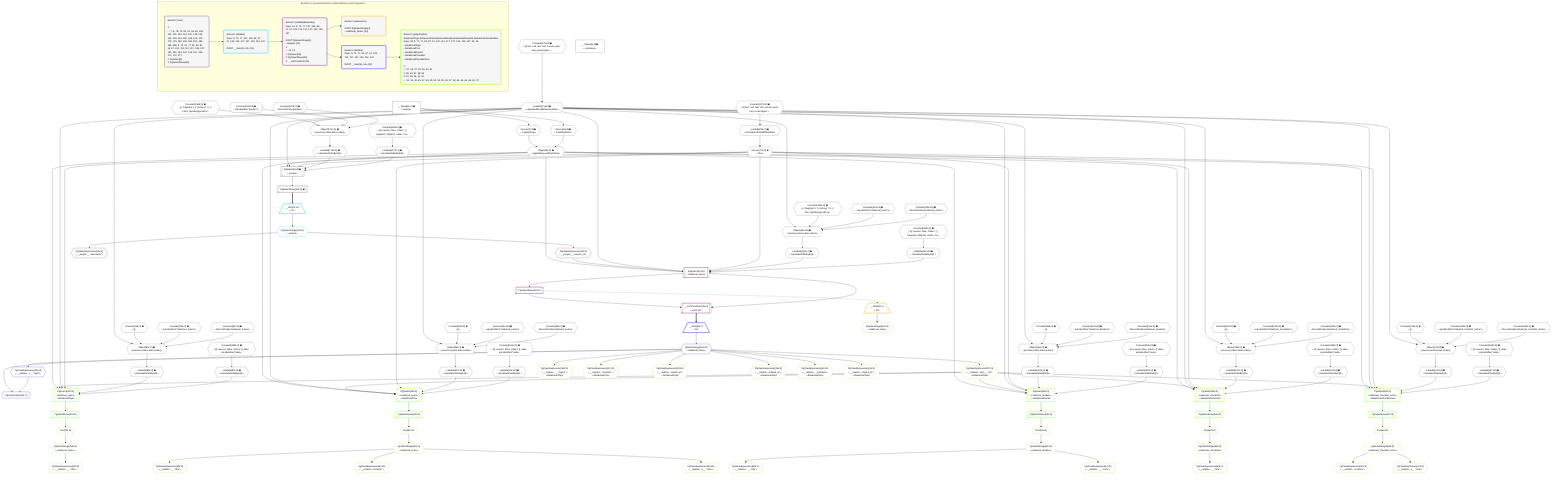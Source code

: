 %%{init: {'themeVariables': { 'fontSize': '12px'}}}%%
graph TD
    classDef path fill:#eee,stroke:#000,color:#000
    classDef plan fill:#fff,stroke-width:1px,color:#000
    classDef itemplan fill:#fff,stroke-width:2px,color:#000
    classDef unbatchedplan fill:#dff,stroke-width:1px,color:#000
    classDef sideeffectplan fill:#fcc,stroke-width:2px,color:#000
    classDef bucket fill:#f6f6f6,color:#000,stroke-width:2px,text-align:left


    %% plan dependencies
    PgSelect6[["PgSelect[6∈0] ➊<br />ᐸpeopleᐳ"]]:::plan
    Object9{{"Object[9∈0] ➊<br />ᐸ{pgSettings,withPgClient}ᐳ"}}:::plan
    Lambda73{{"Lambda[73∈0] ➊<br />ᐸcalculateShouldReverseOrderᐳ"}}:::plan
    Access77{{"Access[77∈0] ➊<br />ᐸ76.0ᐳ"}}:::plan
    Lambda172{{"Lambda[172∈0] ➊<br />ᐸcalculateOrderBySQLᐳ"}}:::plan
    Lambda177{{"Lambda[177∈0] ➊<br />ᐸcalculateOrderBySQLᐳ"}}:::plan
    Object9 & Lambda73 & Access77 & Lambda172 & Lambda177 --> PgSelect6
    Object81{{"Object[81∈0] ➊<br />ᐸ{reverse,orders,alias,codec}ᐳ"}}:::plan
    Constant78{{"Constant[78∈0] ➊<br />ᐸ[]ᐳ"}}:::plan
    Constant79{{"Constant[79∈0] ➊<br />ᐸsql.identifier(”relational_topics”)ᐳ"}}:::plan
    Constant80{{"Constant[80∈0] ➊<br />ᐸRecordCodec(relational_topics)ᐳ"}}:::plan
    Lambda73 & Constant78 & Constant79 & Constant80 --> Object81
    Object96{{"Object[96∈0] ➊<br />ᐸ{reverse,orders,alias,codec}ᐳ"}}:::plan
    Constant93{{"Constant[93∈0] ➊<br />ᐸ[]ᐳ"}}:::plan
    Constant94{{"Constant[94∈0] ➊<br />ᐸsql.identifier(”relational_posts”)ᐳ"}}:::plan
    Constant95{{"Constant[95∈0] ➊<br />ᐸRecordCodec(relational_posts)ᐳ"}}:::plan
    Lambda73 & Constant93 & Constant94 & Constant95 --> Object96
    Object111{{"Object[111∈0] ➊<br />ᐸ{reverse,orders,alias,codec}ᐳ"}}:::plan
    Constant108{{"Constant[108∈0] ➊<br />ᐸ[]ᐳ"}}:::plan
    Constant109{{"Constant[109∈0] ➊<br />ᐸsql.identifier(”relational_dividers”)ᐳ"}}:::plan
    Constant110{{"Constant[110∈0] ➊<br />ᐸRecordCodec(relational_dividers)ᐳ"}}:::plan
    Lambda73 & Constant108 & Constant109 & Constant110 --> Object111
    Object126{{"Object[126∈0] ➊<br />ᐸ{reverse,orders,alias,codec}ᐳ"}}:::plan
    Constant123{{"Constant[123∈0] ➊<br />ᐸ[]ᐳ"}}:::plan
    Constant124{{"Constant[124∈0] ➊<br />ᐸsql.identifier(”relational_checklists”)ᐳ"}}:::plan
    Constant125{{"Constant[125∈0] ➊<br />ᐸRecordCodec(relational_checklists)ᐳ"}}:::plan
    Lambda73 & Constant123 & Constant124 & Constant125 --> Object126
    Object141{{"Object[141∈0] ➊<br />ᐸ{reverse,orders,alias,codec}ᐳ"}}:::plan
    Constant138{{"Constant[138∈0] ➊<br />ᐸ[]ᐳ"}}:::plan
    Constant139{{"Constant[139∈0] ➊<br />ᐸsql.identifier(”relational_checklist_items”)ᐳ"}}:::plan
    Constant140{{"Constant[140∈0] ➊<br />ᐸRecordCodec(relational_checklist_items)ᐳ"}}:::plan
    Lambda73 & Constant138 & Constant139 & Constant140 --> Object141
    Object156{{"Object[156∈0] ➊<br />ᐸ{reverse,orders,alias,codec}ᐳ"}}:::plan
    Constant153{{"Constant[153∈0] ➊<br />ᐸ[ { fragment: { n: [Array], f: 0, c: 266, [Symbol(pg-sql2-tyᐳ"}}:::plan
    Constant154{{"Constant[154∈0] ➊<br />ᐸsql.identifier(”relational_items”)ᐳ"}}:::plan
    Constant155{{"Constant[155∈0] ➊<br />ᐸRecordCodec(relational_items)ᐳ"}}:::plan
    Lambda73 & Constant153 & Constant154 & Constant155 --> Object156
    Object171{{"Object[171∈0] ➊<br />ᐸ{reverse,orders,alias,codec}ᐳ"}}:::plan
    Constant168{{"Constant[168∈0] ➊<br />ᐸ[ { fragment: { n: [Array], f: 0, c: 1024, [Symbol(pg-sql2-tᐳ"}}:::plan
    Constant169{{"Constant[169∈0] ➊<br />ᐸsql.identifier(”people”)ᐳ"}}:::plan
    Constant170{{"Constant[170∈0] ➊<br />ᐸRecordCodec(people)ᐳ"}}:::plan
    Lambda73 & Constant168 & Constant169 & Constant170 --> Object171
    Access7{{"Access[7∈0] ➊<br />ᐸ2.pgSettingsᐳ"}}:::plan
    Access8{{"Access[8∈0] ➊<br />ᐸ2.withPgClientᐳ"}}:::plan
    Access7 & Access8 --> Object9
    __Value2["__Value[2∈0] ➊<br />ᐸcontextᐳ"]:::plan
    __Value2 --> Access7
    __Value2 --> Access8
    PgSelectRows10[["PgSelectRows[10∈0] ➊"]]:::plan
    PgSelect6 --> PgSelectRows10
    Constant178{{"Constant[178∈0] ➊<br />ᐸ§{ first: null, last: null, cursorLower: null, cursorUpper: ᐳ"}}:::plan
    Constant178 --> Lambda73
    Lambda76{{"Lambda[76∈0] ➊<br />ᐸcalculateLimitAndOffsetSQLᐳ"}}:::plan
    Constant179{{"Constant[179∈0] ➊<br />ᐸ§{ first: null, last: null, cursorLower: null, cursorUpper: ᐳ"}}:::plan
    Constant179 --> Lambda76
    Lambda76 --> Access77
    Lambda82{{"Lambda[82∈0] ➊<br />ᐸcalculateOrderBySQLᐳ"}}:::plan
    Object81 --> Lambda82
    Lambda87{{"Lambda[87∈0] ➊<br />ᐸcalculateOrderBySQLᐳ"}}:::plan
    Constant180{{"Constant[180∈0] ➊<br />ᐸ§{ reverse: false, orders: [], alias: sql.identifier(”relatiᐳ"}}:::plan
    Constant180 --> Lambda87
    Lambda97{{"Lambda[97∈0] ➊<br />ᐸcalculateOrderBySQLᐳ"}}:::plan
    Object96 --> Lambda97
    Lambda102{{"Lambda[102∈0] ➊<br />ᐸcalculateOrderBySQLᐳ"}}:::plan
    Constant181{{"Constant[181∈0] ➊<br />ᐸ§{ reverse: false, orders: [], alias: sql.identifier(”relatiᐳ"}}:::plan
    Constant181 --> Lambda102
    Lambda112{{"Lambda[112∈0] ➊<br />ᐸcalculateOrderBySQLᐳ"}}:::plan
    Object111 --> Lambda112
    Lambda117{{"Lambda[117∈0] ➊<br />ᐸcalculateOrderBySQLᐳ"}}:::plan
    Constant182{{"Constant[182∈0] ➊<br />ᐸ§{ reverse: false, orders: [], alias: sql.identifier(”relatiᐳ"}}:::plan
    Constant182 --> Lambda117
    Lambda127{{"Lambda[127∈0] ➊<br />ᐸcalculateOrderBySQLᐳ"}}:::plan
    Object126 --> Lambda127
    Lambda132{{"Lambda[132∈0] ➊<br />ᐸcalculateOrderBySQLᐳ"}}:::plan
    Constant183{{"Constant[183∈0] ➊<br />ᐸ§{ reverse: false, orders: [], alias: sql.identifier(”relatiᐳ"}}:::plan
    Constant183 --> Lambda132
    Lambda142{{"Lambda[142∈0] ➊<br />ᐸcalculateOrderBySQLᐳ"}}:::plan
    Object141 --> Lambda142
    Lambda147{{"Lambda[147∈0] ➊<br />ᐸcalculateOrderBySQLᐳ"}}:::plan
    Constant184{{"Constant[184∈0] ➊<br />ᐸ§{ reverse: false, orders: [], alias: sql.identifier(”relatiᐳ"}}:::plan
    Constant184 --> Lambda147
    Lambda157{{"Lambda[157∈0] ➊<br />ᐸcalculateOrderBySQLᐳ"}}:::plan
    Object156 --> Lambda157
    Lambda162{{"Lambda[162∈0] ➊<br />ᐸcalculateOrderBySQLᐳ"}}:::plan
    Constant185{{"Constant[185∈0] ➊<br />ᐸ§{ reverse: false, orders: [ { fragment: [Object], codec: Coᐳ"}}:::plan
    Constant185 --> Lambda162
    Object171 --> Lambda172
    Constant186{{"Constant[186∈0] ➊<br />ᐸ§{ reverse: false, orders: [ { fragment: [Object], codec: Coᐳ"}}:::plan
    Constant186 --> Lambda177
    __Value4["__Value[4∈0] ➊<br />ᐸrootValueᐳ"]:::plan
    __Item11[/"__Item[11∈1]<br />ᐸ10ᐳ"\]:::itemplan
    PgSelectRows10 ==> __Item11
    PgSelectSingle12{{"PgSelectSingle[12∈1]<br />ᐸpeopleᐳ"}}:::plan
    __Item11 --> PgSelectSingle12
    PgSelect15[["PgSelect[15∈2]<br />ᐸrelational_itemsᐳ"]]:::plan
    PgClassExpression14{{"PgClassExpression[14∈2]<br />ᐸ__people__.”person_id”ᐳ"}}:::plan
    Object9 & PgClassExpression14 & Lambda73 & Access77 & Lambda157 & Lambda162 --> PgSelect15
    __ListTransform19[["__ListTransform[19∈2]<br />ᐸeach:15ᐳ"]]:::plan
    PgSelectRows20[["PgSelectRows[20∈2]"]]:::plan
    PgSelectRows20 & PgSelect15 --> __ListTransform19
    PgClassExpression13{{"PgClassExpression[13∈2]<br />ᐸ__people__.”username”ᐳ"}}:::plan
    PgSelectSingle12 --> PgClassExpression13
    PgSelectSingle12 --> PgClassExpression14
    PgSelect15 --> PgSelectRows20
    __Item21[/"__Item[21∈3]<br />ᐸ20ᐳ"\]:::itemplan
    PgSelectRows20 -.-> __Item21
    PgSelectSingle22{{"PgSelectSingle[22∈3]<br />ᐸrelational_itemsᐳ"}}:::plan
    __Item21 --> PgSelectSingle22
    PgPolymorphic26{{"PgPolymorphic[26∈4]"}}:::plan
    PgSelectSingle24{{"PgSelectSingle[24∈4]<br />ᐸrelational_itemsᐳ"}}:::plan
    PgClassExpression25{{"PgClassExpression[25∈4]<br />ᐸ__relation...s__.”type”ᐳ"}}:::plan
    PgSelectSingle24 & PgClassExpression25 --> PgPolymorphic26
    __Item23[/"__Item[23∈4]<br />ᐸ19ᐳ"\]:::itemplan
    __ListTransform19 ==> __Item23
    __Item23 --> PgSelectSingle24
    PgSelectSingle24 --> PgClassExpression25
    PgSelect28[["PgSelect[28∈5]<br />ᐸrelational_topicsᐳ<br />ᐳRelationalTopic"]]:::plan
    PgClassExpression27{{"PgClassExpression[27∈5]<br />ᐸ__relation...ems__.”id”ᐳ<br />ᐳRelationalTopic"}}:::plan
    Object9 & PgClassExpression27 & Lambda73 & Access77 & Lambda82 & Lambda87 --> PgSelect28
    PgSelect43[["PgSelect[43∈5]<br />ᐸrelational_postsᐳ<br />ᐳRelationalPost"]]:::plan
    Object9 & PgClassExpression27 & Lambda73 & Access77 & Lambda97 & Lambda102 --> PgSelect43
    PgSelect51[["PgSelect[51∈5]<br />ᐸrelational_dividersᐳ<br />ᐳRelationalDivider"]]:::plan
    Object9 & PgClassExpression27 & Lambda73 & Access77 & Lambda112 & Lambda117 --> PgSelect51
    PgSelect58[["PgSelect[58∈5]<br />ᐸrelational_checklistsᐳ<br />ᐳRelationalChecklist"]]:::plan
    Object9 & PgClassExpression27 & Lambda73 & Access77 & Lambda127 & Lambda132 --> PgSelect58
    PgSelect64[["PgSelect[64∈5]<br />ᐸrelational_checklist_itemsᐳ<br />ᐳRelationalChecklistItem"]]:::plan
    Object9 & PgClassExpression27 & Lambda73 & Access77 & Lambda142 & Lambda147 --> PgSelect64
    PgSelectSingle24 --> PgClassExpression27
    First32{{"First[32∈5]"}}:::plan
    PgSelectRows33[["PgSelectRows[33∈5]"]]:::plan
    PgSelectRows33 --> First32
    PgSelect28 --> PgSelectRows33
    PgSelectSingle34{{"PgSelectSingle[34∈5]<br />ᐸrelational_topicsᐳ"}}:::plan
    First32 --> PgSelectSingle34
    PgClassExpression36{{"PgClassExpression[36∈5]<br />ᐸ__relation...__.”type2”ᐳ<br />ᐳRelationalTopic"}}:::plan
    PgSelectSingle24 --> PgClassExpression36
    PgClassExpression37{{"PgClassExpression[37∈5]<br />ᐸ__relation...”position”ᐳ<br />ᐳRelationalTopic"}}:::plan
    PgSelectSingle24 --> PgClassExpression37
    PgClassExpression38{{"PgClassExpression[38∈5]<br />ᐸ__relation...reated_at”ᐳ<br />ᐳRelationalTopic"}}:::plan
    PgSelectSingle24 --> PgClassExpression38
    PgClassExpression39{{"PgClassExpression[39∈5]<br />ᐸ__relation...pdated_at”ᐳ<br />ᐳRelationalTopic"}}:::plan
    PgSelectSingle24 --> PgClassExpression39
    PgClassExpression40{{"PgClassExpression[40∈5]<br />ᐸ__relation..._archived”ᐳ<br />ᐳRelationalTopic"}}:::plan
    PgSelectSingle24 --> PgClassExpression40
    PgClassExpression41{{"PgClassExpression[41∈5]<br />ᐸ__relation...chived_at”ᐳ<br />ᐳRelationalTopic"}}:::plan
    PgSelectSingle24 --> PgClassExpression41
    PgClassExpression42{{"PgClassExpression[42∈5]<br />ᐸ__relation...__.”title”ᐳ"}}:::plan
    PgSelectSingle34 --> PgClassExpression42
    First45{{"First[45∈5]"}}:::plan
    PgSelectRows46[["PgSelectRows[46∈5]"]]:::plan
    PgSelectRows46 --> First45
    PgSelect43 --> PgSelectRows46
    PgSelectSingle47{{"PgSelectSingle[47∈5]<br />ᐸrelational_postsᐳ"}}:::plan
    First45 --> PgSelectSingle47
    PgClassExpression48{{"PgClassExpression[48∈5]<br />ᐸ__relation...__.”title”ᐳ"}}:::plan
    PgSelectSingle47 --> PgClassExpression48
    PgClassExpression49{{"PgClassExpression[49∈5]<br />ᐸ__relation...scription”ᐳ"}}:::plan
    PgSelectSingle47 --> PgClassExpression49
    PgClassExpression50{{"PgClassExpression[50∈5]<br />ᐸ__relation...s__.”note”ᐳ"}}:::plan
    PgSelectSingle47 --> PgClassExpression50
    First53{{"First[53∈5]"}}:::plan
    PgSelectRows54[["PgSelectRows[54∈5]"]]:::plan
    PgSelectRows54 --> First53
    PgSelect51 --> PgSelectRows54
    PgSelectSingle55{{"PgSelectSingle[55∈5]<br />ᐸrelational_dividersᐳ"}}:::plan
    First53 --> PgSelectSingle55
    PgClassExpression56{{"PgClassExpression[56∈5]<br />ᐸ__relation...__.”title”ᐳ"}}:::plan
    PgSelectSingle55 --> PgClassExpression56
    PgClassExpression57{{"PgClassExpression[57∈5]<br />ᐸ__relation...__.”color”ᐳ"}}:::plan
    PgSelectSingle55 --> PgClassExpression57
    First60{{"First[60∈5]"}}:::plan
    PgSelectRows61[["PgSelectRows[61∈5]"]]:::plan
    PgSelectRows61 --> First60
    PgSelect58 --> PgSelectRows61
    PgSelectSingle62{{"PgSelectSingle[62∈5]<br />ᐸrelational_checklistsᐳ"}}:::plan
    First60 --> PgSelectSingle62
    PgClassExpression63{{"PgClassExpression[63∈5]<br />ᐸ__relation...__.”title”ᐳ"}}:::plan
    PgSelectSingle62 --> PgClassExpression63
    First66{{"First[66∈5]"}}:::plan
    PgSelectRows67[["PgSelectRows[67∈5]"]]:::plan
    PgSelectRows67 --> First66
    PgSelect64 --> PgSelectRows67
    PgSelectSingle68{{"PgSelectSingle[68∈5]<br />ᐸrelational_checklist_itemsᐳ"}}:::plan
    First66 --> PgSelectSingle68
    PgClassExpression69{{"PgClassExpression[69∈5]<br />ᐸ__relation...scription”ᐳ"}}:::plan
    PgSelectSingle68 --> PgClassExpression69
    PgClassExpression70{{"PgClassExpression[70∈5]<br />ᐸ__relation...s__.”note”ᐳ"}}:::plan
    PgSelectSingle68 --> PgClassExpression70

    %% define steps

    subgraph "Buckets for queries/interfaces-relational/basics-with-fragments"
    Bucket0("Bucket 0 (root)<br /><br />1: <br />ᐳ: 7, 8, 78, 79, 80, 93, 94, 95, 108, 109, 110, 123, 124, 125, 138, 139, 140, 153, 154, 155, 168, 169, 170, 178, 179, 180, 181, 182, 183, 184, 185, 186, 9, 73, 76, 77, 81, 82, 87, 96, 97, 102, 111, 112, 117, 126, 127, 132, 141, 142, 147, 156, 157, 162, 171, 172, 177<br />2: PgSelect[6]<br />3: PgSelectRows[10]"):::bucket
    classDef bucket0 stroke:#696969
    class Bucket0,__Value2,__Value4,PgSelect6,Access7,Access8,Object9,PgSelectRows10,Lambda73,Lambda76,Access77,Constant78,Constant79,Constant80,Object81,Lambda82,Lambda87,Constant93,Constant94,Constant95,Object96,Lambda97,Lambda102,Constant108,Constant109,Constant110,Object111,Lambda112,Lambda117,Constant123,Constant124,Constant125,Object126,Lambda127,Lambda132,Constant138,Constant139,Constant140,Object141,Lambda142,Lambda147,Constant153,Constant154,Constant155,Object156,Lambda157,Lambda162,Constant168,Constant169,Constant170,Object171,Lambda172,Lambda177,Constant178,Constant179,Constant180,Constant181,Constant182,Constant183,Constant184,Constant185,Constant186 bucket0
    Bucket1("Bucket 1 (listItem)<br />Deps: 9, 73, 77, 157, 162, 82, 87, 97, 102, 112, 117, 127, 132, 142, 147<br /><br />ROOT __Item{1}ᐸ10ᐳ[11]"):::bucket
    classDef bucket1 stroke:#00bfff
    class Bucket1,__Item11,PgSelectSingle12 bucket1
    Bucket2("Bucket 2 (nullableBoundary)<br />Deps: 12, 9, 73, 77, 157, 162, 82, 87, 97, 102, 112, 117, 127, 132, 142, 147<br /><br />ROOT PgSelectSingle{1}ᐸpeopleᐳ[12]<br />1: <br />ᐳ: 13, 14<br />2: PgSelect[15]<br />3: PgSelectRows[20]<br />4: __ListTransform[19]"):::bucket
    classDef bucket2 stroke:#7f007f
    class Bucket2,PgClassExpression13,PgClassExpression14,PgSelect15,__ListTransform19,PgSelectRows20 bucket2
    Bucket3("Bucket 3 (subroutine)<br /><br />ROOT PgSelectSingle{3}ᐸrelational_itemsᐳ[22]"):::bucket
    classDef bucket3 stroke:#ffa500
    class Bucket3,__Item21,PgSelectSingle22 bucket3
    Bucket4("Bucket 4 (listItem)<br />Deps: 9, 73, 77, 82, 87, 97, 102, 112, 117, 127, 132, 142, 147<br /><br />ROOT __Item{4}ᐸ19ᐳ[23]"):::bucket
    classDef bucket4 stroke:#0000ff
    class Bucket4,__Item23,PgSelectSingle24,PgClassExpression25,PgPolymorphic26 bucket4
    Bucket5("Bucket 5 (polymorphic)<br />RelationalTopic,RelationalPost,RelationalDivider,RelationalChecklist,RelationalChecklistItem<br />Deps: 24, 9, 73, 77, 82, 87, 97, 102, 112, 117, 127, 132, 142, 147, 26, 25<br />ᐳRelationalTopic<br />ᐳRelationalPost<br />ᐳRelationalDivider<br />ᐳRelationalChecklist<br />ᐳRelationalChecklistItem<br /><br />1: <br />ᐳ: 27, 36, 37, 38, 39, 40, 41<br />2: 28, 43, 51, 58, 64<br />3: 33, 46, 54, 61, 67<br />ᐳ: 32, 34, 42, 45, 47, 48, 49, 50, 53, 55, 56, 57, 60, 62, 63, 66, 68, 69, 70"):::bucket
    classDef bucket5 stroke:#7fff00
    class Bucket5,PgClassExpression27,PgSelect28,First32,PgSelectRows33,PgSelectSingle34,PgClassExpression36,PgClassExpression37,PgClassExpression38,PgClassExpression39,PgClassExpression40,PgClassExpression41,PgClassExpression42,PgSelect43,First45,PgSelectRows46,PgSelectSingle47,PgClassExpression48,PgClassExpression49,PgClassExpression50,PgSelect51,First53,PgSelectRows54,PgSelectSingle55,PgClassExpression56,PgClassExpression57,PgSelect58,First60,PgSelectRows61,PgSelectSingle62,PgClassExpression63,PgSelect64,First66,PgSelectRows67,PgSelectSingle68,PgClassExpression69,PgClassExpression70 bucket5
    Bucket0 --> Bucket1
    Bucket1 --> Bucket2
    Bucket2 --> Bucket3 & Bucket4
    Bucket4 --> Bucket5
    end